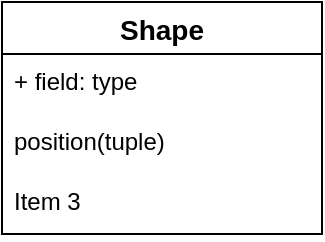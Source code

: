 <mxfile version="20.4.0" type="github"><diagram id="Miiq5ZpjRM8NVY3mzZSe" name="Page-1"><mxGraphModel dx="302" dy="722" grid="1" gridSize="10" guides="1" tooltips="1" connect="1" arrows="1" fold="1" page="1" pageScale="1" pageWidth="827" pageHeight="1169" math="0" shadow="0"><root><mxCell id="0"/><mxCell id="1" parent="0"/><mxCell id="3H97EC3SBiXMJRRDZCVb-1" value="Shape" style="swimlane;fontStyle=1;childLayout=stackLayout;horizontal=1;startSize=26;horizontalStack=0;resizeParent=1;resizeParentMax=0;resizeLast=0;collapsible=1;marginBottom=0;align=center;fontSize=14;" vertex="1" parent="1"><mxGeometry x="40" y="160" width="160" height="116" as="geometry"/></mxCell><mxCell id="3H97EC3SBiXMJRRDZCVb-2" value="+ field: type" style="text;strokeColor=none;fillColor=none;spacingLeft=4;spacingRight=4;overflow=hidden;rotatable=0;points=[[0,0.5],[1,0.5]];portConstraint=eastwest;fontSize=12;" vertex="1" parent="3H97EC3SBiXMJRRDZCVb-1"><mxGeometry y="26" width="160" height="30" as="geometry"/></mxCell><mxCell id="3H97EC3SBiXMJRRDZCVb-3" value="position(tuple)" style="text;strokeColor=none;fillColor=none;spacingLeft=4;spacingRight=4;overflow=hidden;rotatable=0;points=[[0,0.5],[1,0.5]];portConstraint=eastwest;fontSize=12;" vertex="1" parent="3H97EC3SBiXMJRRDZCVb-1"><mxGeometry y="56" width="160" height="30" as="geometry"/></mxCell><mxCell id="3H97EC3SBiXMJRRDZCVb-4" value="Item 3" style="text;strokeColor=none;fillColor=none;spacingLeft=4;spacingRight=4;overflow=hidden;rotatable=0;points=[[0,0.5],[1,0.5]];portConstraint=eastwest;fontSize=12;" vertex="1" parent="3H97EC3SBiXMJRRDZCVb-1"><mxGeometry y="86" width="160" height="30" as="geometry"/></mxCell></root></mxGraphModel></diagram></mxfile>
